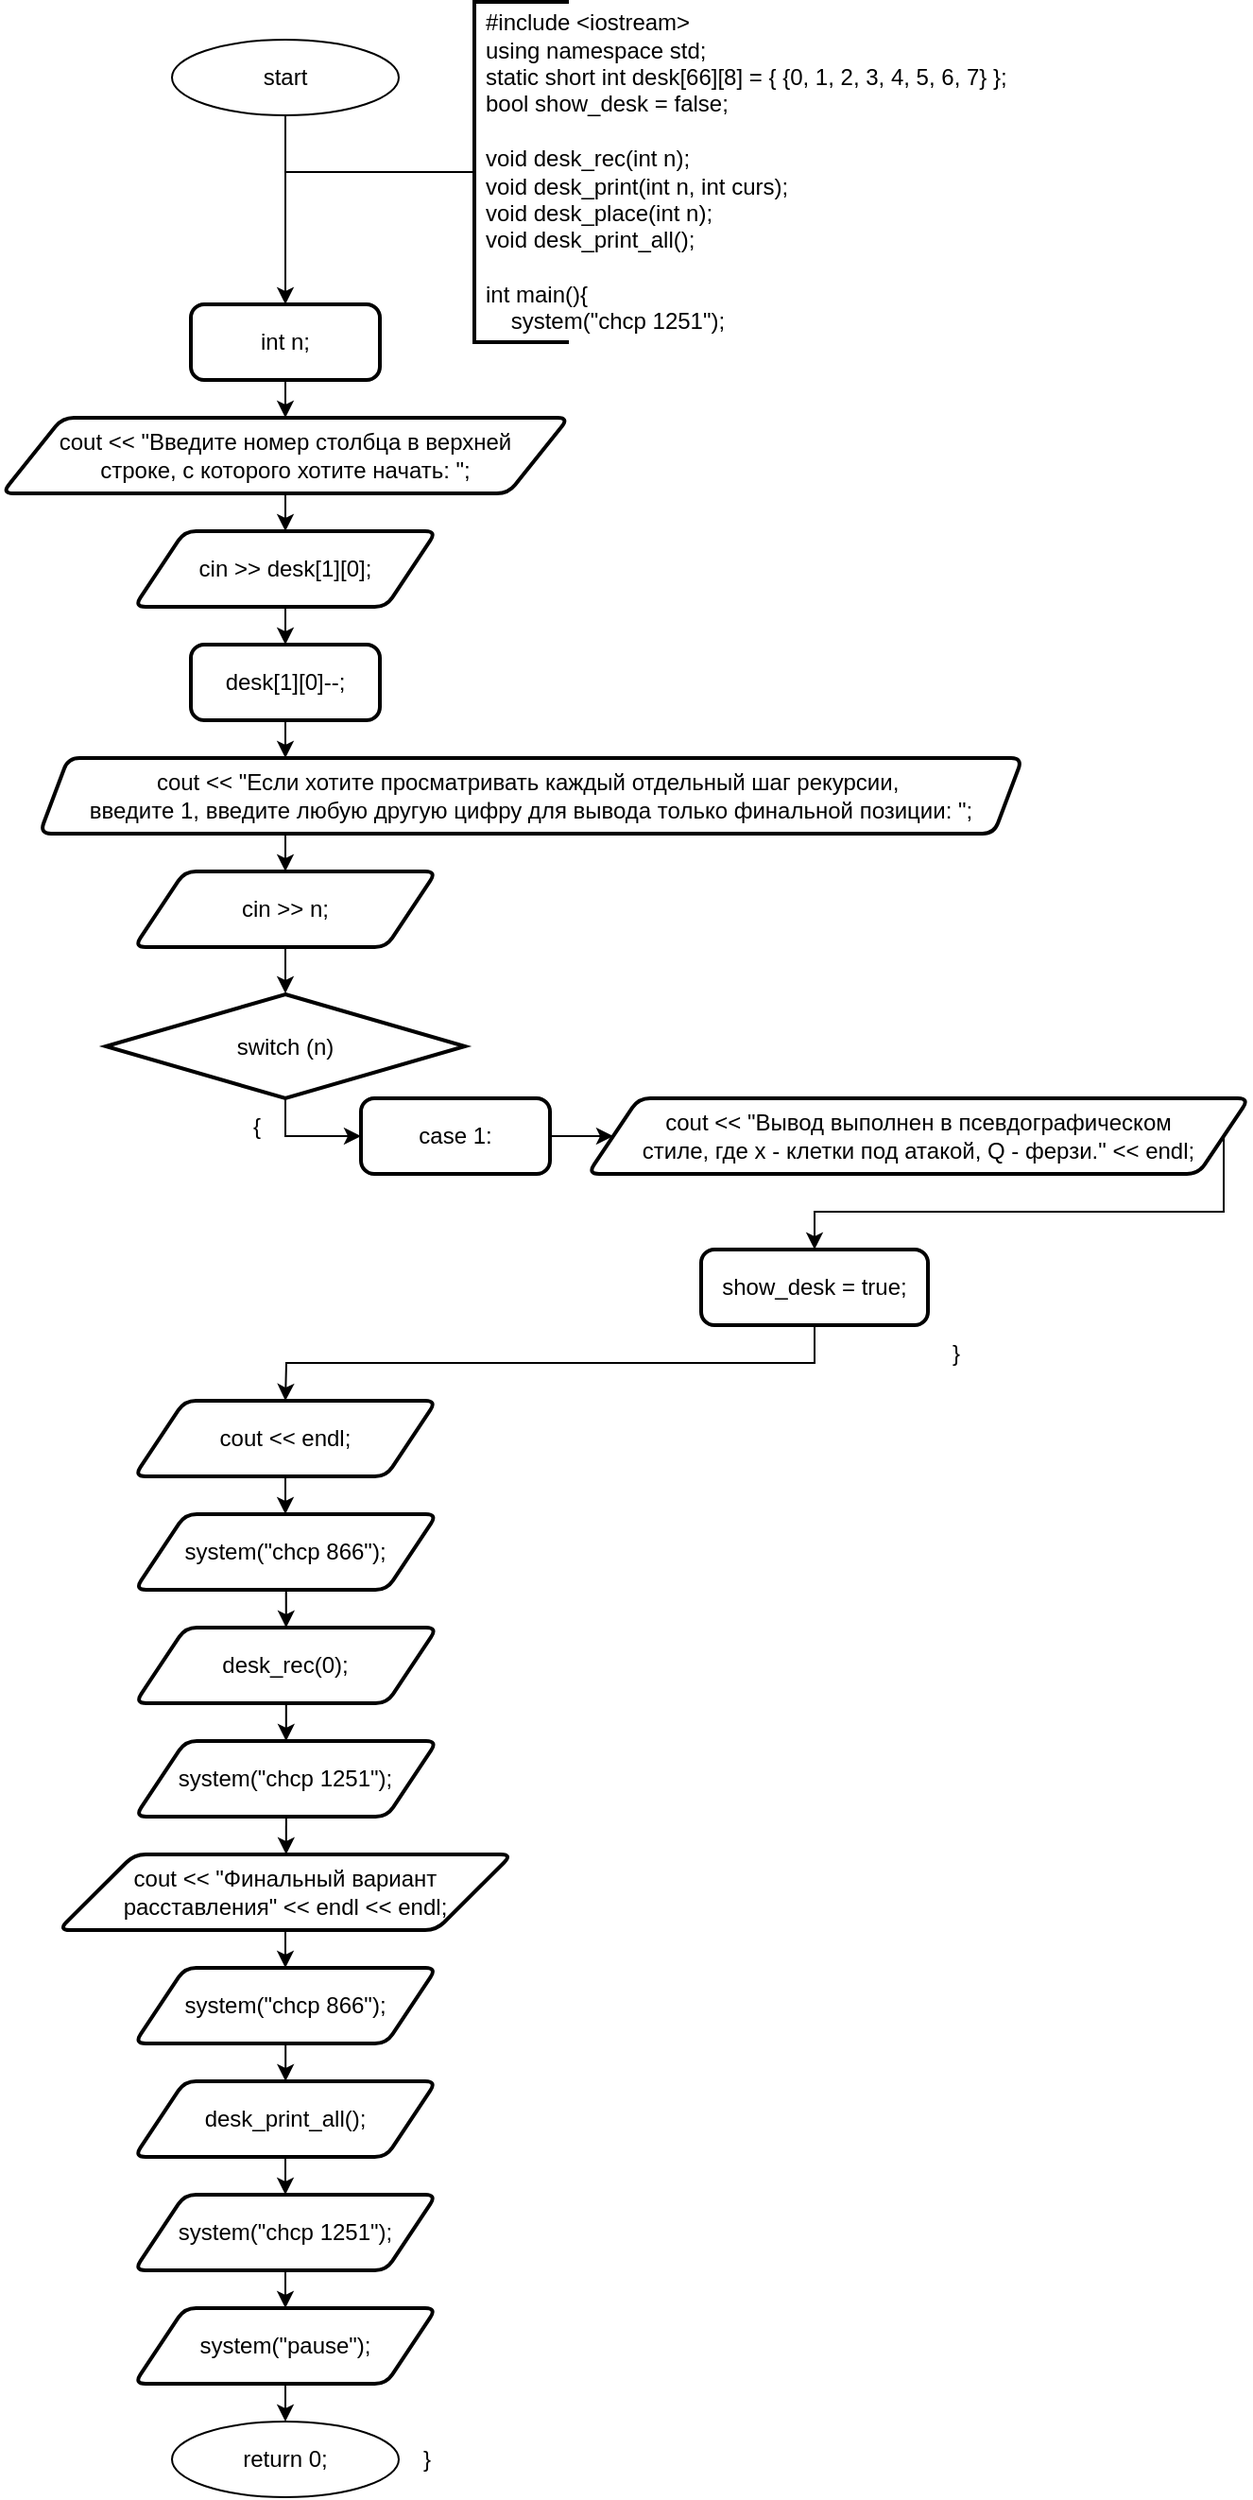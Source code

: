 <mxfile version="23.1.5" type="device">
  <diagram name="Страница — 1" id="VBhK6F4aGweusVhwbYlx">
    <mxGraphModel dx="629" dy="1104" grid="1" gridSize="10" guides="1" tooltips="1" connect="1" arrows="1" fold="1" page="1" pageScale="1" pageWidth="827" pageHeight="1169" math="0" shadow="0">
      <root>
        <mxCell id="0" />
        <mxCell id="1" parent="0" />
        <mxCell id="59hERydLF0PkMegEaoaK-1" value="start" style="ellipse;whiteSpace=wrap;html=1;" vertex="1" parent="1">
          <mxGeometry x="180" y="80" width="120" height="40" as="geometry" />
        </mxCell>
        <mxCell id="59hERydLF0PkMegEaoaK-2" value="" style="endArrow=classic;html=1;rounded=0;labelBackgroundColor=default;strokeColor=default;align=center;verticalAlign=middle;fontFamily=Helvetica;fontSize=11;fontColor=default;shape=connector;edgeStyle=orthogonalEdgeStyle;exitX=0.5;exitY=1;exitDx=0;exitDy=0;" edge="1" source="59hERydLF0PkMegEaoaK-1" parent="1">
          <mxGeometry width="50" height="50" relative="1" as="geometry">
            <mxPoint x="290.29" y="190" as="sourcePoint" />
            <mxPoint x="240" y="220" as="targetPoint" />
          </mxGeometry>
        </mxCell>
        <mxCell id="59hERydLF0PkMegEaoaK-3" style="edgeStyle=orthogonalEdgeStyle;rounded=0;orthogonalLoop=1;jettySize=auto;html=1;exitX=0;exitY=0.5;exitDx=0;exitDy=0;exitPerimeter=0;endArrow=none;endFill=0;strokeWidth=1;" edge="1" source="59hERydLF0PkMegEaoaK-4" parent="1">
          <mxGeometry relative="1" as="geometry">
            <mxPoint x="240" y="150" as="targetPoint" />
            <mxPoint x="300" y="150" as="sourcePoint" />
          </mxGeometry>
        </mxCell>
        <mxCell id="59hERydLF0PkMegEaoaK-4" value="" style="strokeWidth=2;html=1;shape=mxgraph.flowchart.annotation_1;align=left;pointerEvents=1;" vertex="1" parent="1">
          <mxGeometry x="340" y="60" width="50" height="180" as="geometry" />
        </mxCell>
        <mxCell id="59hERydLF0PkMegEaoaK-5" value="#include &amp;lt;iostream&amp;gt;&lt;br&gt;using namespace std;&lt;br&gt;&lt;div&gt;static short int desk[66][8] = { {0, 1, 2, 3, 4, 5, 6, 7} };&lt;/div&gt;&lt;div&gt;bool show_desk = false;&lt;/div&gt;&lt;div&gt;&lt;br&gt;&lt;/div&gt;&lt;div&gt;&lt;div&gt;void desk_rec(int n);&lt;/div&gt;&lt;div&gt;void desk_print(int n, int curs);&lt;/div&gt;&lt;div&gt;void desk_place(int n);&lt;/div&gt;&lt;div&gt;void desk_print_all();&lt;/div&gt;&lt;/div&gt;&lt;div&gt;&lt;br&gt;&lt;/div&gt;int main(){&lt;br&gt;&lt;span style=&quot;&quot;&gt;&lt;span style=&quot;&quot;&gt;&amp;nbsp;&amp;nbsp;&amp;nbsp;&amp;nbsp;&lt;/span&gt;&lt;/span&gt;system(&quot;chcp 1251&quot;);" style="text;strokeColor=none;fillColor=none;align=left;verticalAlign=middle;spacingLeft=4;spacingRight=4;overflow=hidden;points=[[0,0.5],[1,0.5]];portConstraint=eastwest;rotatable=0;whiteSpace=wrap;html=1;" vertex="1" parent="1">
          <mxGeometry x="340" y="60" width="330" height="180" as="geometry" />
        </mxCell>
        <mxCell id="59hERydLF0PkMegEaoaK-7" style="edgeStyle=orthogonalEdgeStyle;rounded=0;orthogonalLoop=1;jettySize=auto;html=1;exitX=0.5;exitY=1;exitDx=0;exitDy=0;" edge="1" parent="1" source="59hERydLF0PkMegEaoaK-6" target="59hERydLF0PkMegEaoaK-8">
          <mxGeometry relative="1" as="geometry">
            <mxPoint x="240" y="300" as="targetPoint" />
          </mxGeometry>
        </mxCell>
        <mxCell id="59hERydLF0PkMegEaoaK-6" value="int n;" style="rounded=1;whiteSpace=wrap;html=1;absoluteArcSize=1;arcSize=14;strokeWidth=2;" vertex="1" parent="1">
          <mxGeometry x="190" y="220" width="100" height="40" as="geometry" />
        </mxCell>
        <mxCell id="59hERydLF0PkMegEaoaK-9" style="edgeStyle=orthogonalEdgeStyle;rounded=0;orthogonalLoop=1;jettySize=auto;html=1;exitX=0.5;exitY=1;exitDx=0;exitDy=0;" edge="1" parent="1" source="59hERydLF0PkMegEaoaK-8" target="59hERydLF0PkMegEaoaK-10">
          <mxGeometry relative="1" as="geometry">
            <mxPoint x="240" y="360" as="targetPoint" />
          </mxGeometry>
        </mxCell>
        <mxCell id="59hERydLF0PkMegEaoaK-8" value="cout &amp;lt;&amp;lt; &quot;Введите номер столбца в верхней &lt;br&gt;строке, с которого хотите начать: &quot;;" style="shape=parallelogram;html=1;strokeWidth=2;perimeter=parallelogramPerimeter;whiteSpace=wrap;rounded=1;arcSize=12;size=0.107;" vertex="1" parent="1">
          <mxGeometry x="90" y="280" width="300" height="40" as="geometry" />
        </mxCell>
        <mxCell id="59hERydLF0PkMegEaoaK-11" style="edgeStyle=orthogonalEdgeStyle;rounded=0;orthogonalLoop=1;jettySize=auto;html=1;exitX=0.5;exitY=1;exitDx=0;exitDy=0;" edge="1" parent="1" source="59hERydLF0PkMegEaoaK-10" target="59hERydLF0PkMegEaoaK-12">
          <mxGeometry relative="1" as="geometry">
            <mxPoint x="240" y="420" as="targetPoint" />
          </mxGeometry>
        </mxCell>
        <mxCell id="59hERydLF0PkMegEaoaK-10" value="cin &amp;gt;&amp;gt; desk[1][0];" style="shape=parallelogram;html=1;strokeWidth=2;perimeter=parallelogramPerimeter;whiteSpace=wrap;rounded=1;arcSize=12;size=0.167;" vertex="1" parent="1">
          <mxGeometry x="160" y="340" width="160" height="40" as="geometry" />
        </mxCell>
        <mxCell id="59hERydLF0PkMegEaoaK-13" style="edgeStyle=orthogonalEdgeStyle;rounded=0;orthogonalLoop=1;jettySize=auto;html=1;exitX=0.5;exitY=1;exitDx=0;exitDy=0;entryX=0.25;entryY=0;entryDx=0;entryDy=0;" edge="1" parent="1" source="59hERydLF0PkMegEaoaK-12" target="59hERydLF0PkMegEaoaK-14">
          <mxGeometry relative="1" as="geometry">
            <mxPoint x="240" y="480" as="targetPoint" />
          </mxGeometry>
        </mxCell>
        <mxCell id="59hERydLF0PkMegEaoaK-12" value="desk[1][0]--;" style="rounded=1;whiteSpace=wrap;html=1;absoluteArcSize=1;arcSize=14;strokeWidth=2;" vertex="1" parent="1">
          <mxGeometry x="190" y="400" width="100" height="40" as="geometry" />
        </mxCell>
        <mxCell id="59hERydLF0PkMegEaoaK-15" style="edgeStyle=orthogonalEdgeStyle;rounded=0;orthogonalLoop=1;jettySize=auto;html=1;exitX=0.25;exitY=1;exitDx=0;exitDy=0;" edge="1" parent="1" source="59hERydLF0PkMegEaoaK-14" target="59hERydLF0PkMegEaoaK-16">
          <mxGeometry relative="1" as="geometry">
            <mxPoint x="240" y="540" as="targetPoint" />
          </mxGeometry>
        </mxCell>
        <mxCell id="59hERydLF0PkMegEaoaK-14" value="&lt;div&gt;cout &amp;lt;&amp;lt; &quot;Если хотите просматривать каждый отдельный шаг рекурсии,&amp;nbsp;&lt;/div&gt;&lt;div&gt;введите 1, введите любую другую цифру для вывода только финальной позиции: &quot;;&lt;/div&gt;" style="shape=parallelogram;html=1;strokeWidth=2;perimeter=parallelogramPerimeter;whiteSpace=wrap;rounded=1;arcSize=12;size=0.029;" vertex="1" parent="1">
          <mxGeometry x="110" y="460" width="520" height="40" as="geometry" />
        </mxCell>
        <mxCell id="59hERydLF0PkMegEaoaK-16" value="cin &gt;&gt; n;" style="shape=parallelogram;html=1;strokeWidth=2;perimeter=parallelogramPerimeter;whiteSpace=wrap;rounded=1;arcSize=12;size=0.167;" vertex="1" parent="1">
          <mxGeometry x="160" y="520" width="160" height="40" as="geometry" />
        </mxCell>
        <mxCell id="59hERydLF0PkMegEaoaK-23" style="edgeStyle=orthogonalEdgeStyle;rounded=0;orthogonalLoop=1;jettySize=auto;html=1;exitX=0.5;exitY=1;exitDx=0;exitDy=0;entryX=0.5;entryY=0;entryDx=0;entryDy=0;entryPerimeter=0;" edge="1" parent="1" source="59hERydLF0PkMegEaoaK-16">
          <mxGeometry relative="1" as="geometry">
            <mxPoint x="240" y="584.5" as="targetPoint" />
          </mxGeometry>
        </mxCell>
        <mxCell id="59hERydLF0PkMegEaoaK-24" style="edgeStyle=orthogonalEdgeStyle;rounded=0;orthogonalLoop=1;jettySize=auto;html=1;exitX=0.5;exitY=1;exitDx=0;exitDy=0;exitPerimeter=0;entryX=0;entryY=0.5;entryDx=0;entryDy=0;" edge="1" source="59hERydLF0PkMegEaoaK-25" target="59hERydLF0PkMegEaoaK-27" parent="1">
          <mxGeometry relative="1" as="geometry">
            <mxPoint x="235.476" y="810.0" as="targetPoint" />
          </mxGeometry>
        </mxCell>
        <mxCell id="59hERydLF0PkMegEaoaK-25" value="switch (n)" style="strokeWidth=2;html=1;shape=mxgraph.flowchart.decision;whiteSpace=wrap;" vertex="1" parent="1">
          <mxGeometry x="145" y="585" width="190" height="55" as="geometry" />
        </mxCell>
        <mxCell id="59hERydLF0PkMegEaoaK-26" style="edgeStyle=orthogonalEdgeStyle;rounded=0;orthogonalLoop=1;jettySize=auto;html=1;exitX=1;exitY=0.5;exitDx=0;exitDy=0;" edge="1" source="59hERydLF0PkMegEaoaK-27" parent="1" target="59hERydLF0PkMegEaoaK-28">
          <mxGeometry relative="1" as="geometry">
            <mxPoint x="420" y="660" as="targetPoint" />
          </mxGeometry>
        </mxCell>
        <mxCell id="59hERydLF0PkMegEaoaK-27" value="case 1:" style="rounded=1;whiteSpace=wrap;html=1;absoluteArcSize=1;arcSize=14;strokeWidth=2;" vertex="1" parent="1">
          <mxGeometry x="280" y="640.0" width="100" height="40" as="geometry" />
        </mxCell>
        <mxCell id="59hERydLF0PkMegEaoaK-29" style="edgeStyle=orthogonalEdgeStyle;rounded=0;orthogonalLoop=1;jettySize=auto;html=1;exitX=1;exitY=0.5;exitDx=0;exitDy=0;" edge="1" parent="1" source="59hERydLF0PkMegEaoaK-28" target="59hERydLF0PkMegEaoaK-30">
          <mxGeometry relative="1" as="geometry">
            <mxPoint x="760" y="680.0" as="targetPoint" />
          </mxGeometry>
        </mxCell>
        <mxCell id="59hERydLF0PkMegEaoaK-28" value="cout &amp;lt;&amp;lt; &quot;Вывод выполнен в псевдографическом &lt;br&gt;стиле,&amp;nbsp;где x - клетки под атакой, Q - ферзи.&quot; &amp;lt;&amp;lt; endl;" style="shape=parallelogram;html=1;strokeWidth=2;perimeter=parallelogramPerimeter;whiteSpace=wrap;rounded=1;arcSize=12;size=0.077;" vertex="1" parent="1">
          <mxGeometry x="400" y="640" width="350" height="40" as="geometry" />
        </mxCell>
        <mxCell id="59hERydLF0PkMegEaoaK-31" style="edgeStyle=orthogonalEdgeStyle;rounded=0;orthogonalLoop=1;jettySize=auto;html=1;exitX=0.5;exitY=1;exitDx=0;exitDy=0;" edge="1" parent="1" source="59hERydLF0PkMegEaoaK-30">
          <mxGeometry relative="1" as="geometry">
            <mxPoint x="240" y="800.0" as="targetPoint" />
          </mxGeometry>
        </mxCell>
        <mxCell id="59hERydLF0PkMegEaoaK-30" value="show_desk = true;" style="rounded=1;whiteSpace=wrap;html=1;absoluteArcSize=1;arcSize=14;strokeWidth=2;" vertex="1" parent="1">
          <mxGeometry x="460" y="720" width="120" height="40" as="geometry" />
        </mxCell>
        <mxCell id="59hERydLF0PkMegEaoaK-33" value="{" style="text;html=1;strokeColor=none;fillColor=none;align=center;verticalAlign=middle;whiteSpace=wrap;rounded=0;" vertex="1" parent="1">
          <mxGeometry x="210" y="640" width="30" height="30" as="geometry" />
        </mxCell>
        <mxCell id="59hERydLF0PkMegEaoaK-34" value="}" style="text;html=1;strokeColor=none;fillColor=none;align=center;verticalAlign=middle;whiteSpace=wrap;rounded=0;" vertex="1" parent="1">
          <mxGeometry x="580" y="760" width="30" height="30" as="geometry" />
        </mxCell>
        <mxCell id="59hERydLF0PkMegEaoaK-36" style="edgeStyle=orthogonalEdgeStyle;rounded=0;orthogonalLoop=1;jettySize=auto;html=1;exitX=0.5;exitY=1;exitDx=0;exitDy=0;" edge="1" parent="1" source="59hERydLF0PkMegEaoaK-35" target="59hERydLF0PkMegEaoaK-37">
          <mxGeometry relative="1" as="geometry">
            <mxPoint x="240.353" y="880" as="targetPoint" />
          </mxGeometry>
        </mxCell>
        <mxCell id="59hERydLF0PkMegEaoaK-35" value="cout &amp;lt;&amp;lt; endl;" style="shape=parallelogram;html=1;strokeWidth=2;perimeter=parallelogramPerimeter;whiteSpace=wrap;rounded=1;arcSize=12;size=0.167;" vertex="1" parent="1">
          <mxGeometry x="160" y="800" width="160" height="40" as="geometry" />
        </mxCell>
        <mxCell id="59hERydLF0PkMegEaoaK-38" style="edgeStyle=orthogonalEdgeStyle;rounded=0;orthogonalLoop=1;jettySize=auto;html=1;exitX=0.5;exitY=1;exitDx=0;exitDy=0;" edge="1" parent="1" source="59hERydLF0PkMegEaoaK-37" target="59hERydLF0PkMegEaoaK-39">
          <mxGeometry relative="1" as="geometry">
            <mxPoint x="240.429" y="940" as="targetPoint" />
          </mxGeometry>
        </mxCell>
        <mxCell id="59hERydLF0PkMegEaoaK-37" value="system(&quot;chcp 866&quot;);" style="shape=parallelogram;html=1;strokeWidth=2;perimeter=parallelogramPerimeter;whiteSpace=wrap;rounded=1;arcSize=12;size=0.167;" vertex="1" parent="1">
          <mxGeometry x="160.353" y="860" width="160" height="40" as="geometry" />
        </mxCell>
        <mxCell id="59hERydLF0PkMegEaoaK-40" style="edgeStyle=orthogonalEdgeStyle;rounded=0;orthogonalLoop=1;jettySize=auto;html=1;exitX=0.5;exitY=1;exitDx=0;exitDy=0;" edge="1" parent="1" source="59hERydLF0PkMegEaoaK-39" target="59hERydLF0PkMegEaoaK-41">
          <mxGeometry relative="1" as="geometry">
            <mxPoint x="240.429" y="1000" as="targetPoint" />
          </mxGeometry>
        </mxCell>
        <mxCell id="59hERydLF0PkMegEaoaK-39" value="desk_rec(0);" style="shape=parallelogram;html=1;strokeWidth=2;perimeter=parallelogramPerimeter;whiteSpace=wrap;rounded=1;arcSize=12;size=0.167;" vertex="1" parent="1">
          <mxGeometry x="160.429" y="920" width="160" height="40" as="geometry" />
        </mxCell>
        <mxCell id="59hERydLF0PkMegEaoaK-42" style="edgeStyle=orthogonalEdgeStyle;rounded=0;orthogonalLoop=1;jettySize=auto;html=1;exitX=0.5;exitY=1;exitDx=0;exitDy=0;" edge="1" parent="1" source="59hERydLF0PkMegEaoaK-41" target="59hERydLF0PkMegEaoaK-43">
          <mxGeometry relative="1" as="geometry">
            <mxPoint x="240" y="1060" as="targetPoint" />
          </mxGeometry>
        </mxCell>
        <mxCell id="59hERydLF0PkMegEaoaK-41" value="system(&quot;chcp 1251&quot;);" style="shape=parallelogram;html=1;strokeWidth=2;perimeter=parallelogramPerimeter;whiteSpace=wrap;rounded=1;arcSize=12;size=0.167;" vertex="1" parent="1">
          <mxGeometry x="160.429" y="980" width="160" height="40" as="geometry" />
        </mxCell>
        <mxCell id="59hERydLF0PkMegEaoaK-44" style="edgeStyle=orthogonalEdgeStyle;rounded=0;orthogonalLoop=1;jettySize=auto;html=1;exitX=0.5;exitY=1;exitDx=0;exitDy=0;" edge="1" parent="1" source="59hERydLF0PkMegEaoaK-43" target="59hERydLF0PkMegEaoaK-45">
          <mxGeometry relative="1" as="geometry">
            <mxPoint x="240.103" y="1120" as="targetPoint" />
          </mxGeometry>
        </mxCell>
        <mxCell id="59hERydLF0PkMegEaoaK-43" value="cout &lt;&lt; &quot;Финальный вариант расставления&quot; &lt;&lt; endl &lt;&lt; endl;" style="shape=parallelogram;html=1;strokeWidth=2;perimeter=parallelogramPerimeter;whiteSpace=wrap;rounded=1;arcSize=12;size=0.167;" vertex="1" parent="1">
          <mxGeometry x="120" y="1040" width="240" height="40" as="geometry" />
        </mxCell>
        <mxCell id="59hERydLF0PkMegEaoaK-46" style="edgeStyle=orthogonalEdgeStyle;rounded=0;orthogonalLoop=1;jettySize=auto;html=1;exitX=0.5;exitY=1;exitDx=0;exitDy=0;" edge="1" parent="1" source="59hERydLF0PkMegEaoaK-45" target="59hERydLF0PkMegEaoaK-47">
          <mxGeometry relative="1" as="geometry">
            <mxPoint x="240" y="1180" as="targetPoint" />
          </mxGeometry>
        </mxCell>
        <mxCell id="59hERydLF0PkMegEaoaK-45" value="system(&quot;chcp 866&quot;);" style="shape=parallelogram;html=1;strokeWidth=2;perimeter=parallelogramPerimeter;whiteSpace=wrap;rounded=1;arcSize=12;size=0.167;" vertex="1" parent="1">
          <mxGeometry x="160.103" y="1100" width="160" height="40" as="geometry" />
        </mxCell>
        <mxCell id="59hERydLF0PkMegEaoaK-48" style="edgeStyle=orthogonalEdgeStyle;rounded=0;orthogonalLoop=1;jettySize=auto;html=1;exitX=0.5;exitY=1;exitDx=0;exitDy=0;" edge="1" parent="1" source="59hERydLF0PkMegEaoaK-47" target="59hERydLF0PkMegEaoaK-49">
          <mxGeometry relative="1" as="geometry">
            <mxPoint x="240" y="1240" as="targetPoint" />
          </mxGeometry>
        </mxCell>
        <mxCell id="59hERydLF0PkMegEaoaK-47" value="desk_print_all();" style="shape=parallelogram;html=1;strokeWidth=2;perimeter=parallelogramPerimeter;whiteSpace=wrap;rounded=1;arcSize=12;size=0.167;" vertex="1" parent="1">
          <mxGeometry x="160" y="1160" width="160" height="40" as="geometry" />
        </mxCell>
        <mxCell id="59hERydLF0PkMegEaoaK-51" style="edgeStyle=orthogonalEdgeStyle;rounded=0;orthogonalLoop=1;jettySize=auto;html=1;exitX=0.5;exitY=1;exitDx=0;exitDy=0;entryX=0.5;entryY=0;entryDx=0;entryDy=0;" edge="1" parent="1" source="59hERydLF0PkMegEaoaK-49" target="59hERydLF0PkMegEaoaK-50">
          <mxGeometry relative="1" as="geometry" />
        </mxCell>
        <mxCell id="59hERydLF0PkMegEaoaK-49" value="system(&quot;chcp 1251&quot;);" style="shape=parallelogram;html=1;strokeWidth=2;perimeter=parallelogramPerimeter;whiteSpace=wrap;rounded=1;arcSize=12;size=0.167;" vertex="1" parent="1">
          <mxGeometry x="160" y="1220" width="160" height="40" as="geometry" />
        </mxCell>
        <mxCell id="59hERydLF0PkMegEaoaK-53" style="edgeStyle=orthogonalEdgeStyle;rounded=0;orthogonalLoop=1;jettySize=auto;html=1;exitX=0.5;exitY=1;exitDx=0;exitDy=0;entryX=0.5;entryY=0;entryDx=0;entryDy=0;" edge="1" parent="1" source="59hERydLF0PkMegEaoaK-50" target="59hERydLF0PkMegEaoaK-52">
          <mxGeometry relative="1" as="geometry" />
        </mxCell>
        <mxCell id="59hERydLF0PkMegEaoaK-50" value="system(&quot;pause&quot;);" style="shape=parallelogram;html=1;strokeWidth=2;perimeter=parallelogramPerimeter;whiteSpace=wrap;rounded=1;arcSize=12;size=0.167;" vertex="1" parent="1">
          <mxGeometry x="160" y="1280" width="160" height="40" as="geometry" />
        </mxCell>
        <mxCell id="59hERydLF0PkMegEaoaK-52" value="return 0;" style="ellipse;whiteSpace=wrap;html=1;" vertex="1" parent="1">
          <mxGeometry x="180" y="1340" width="120" height="40" as="geometry" />
        </mxCell>
        <mxCell id="59hERydLF0PkMegEaoaK-55" value="}" style="text;html=1;strokeColor=none;fillColor=none;align=center;verticalAlign=middle;whiteSpace=wrap;rounded=0;" vertex="1" parent="1">
          <mxGeometry x="300" y="1345" width="30" height="30" as="geometry" />
        </mxCell>
      </root>
    </mxGraphModel>
  </diagram>
</mxfile>

